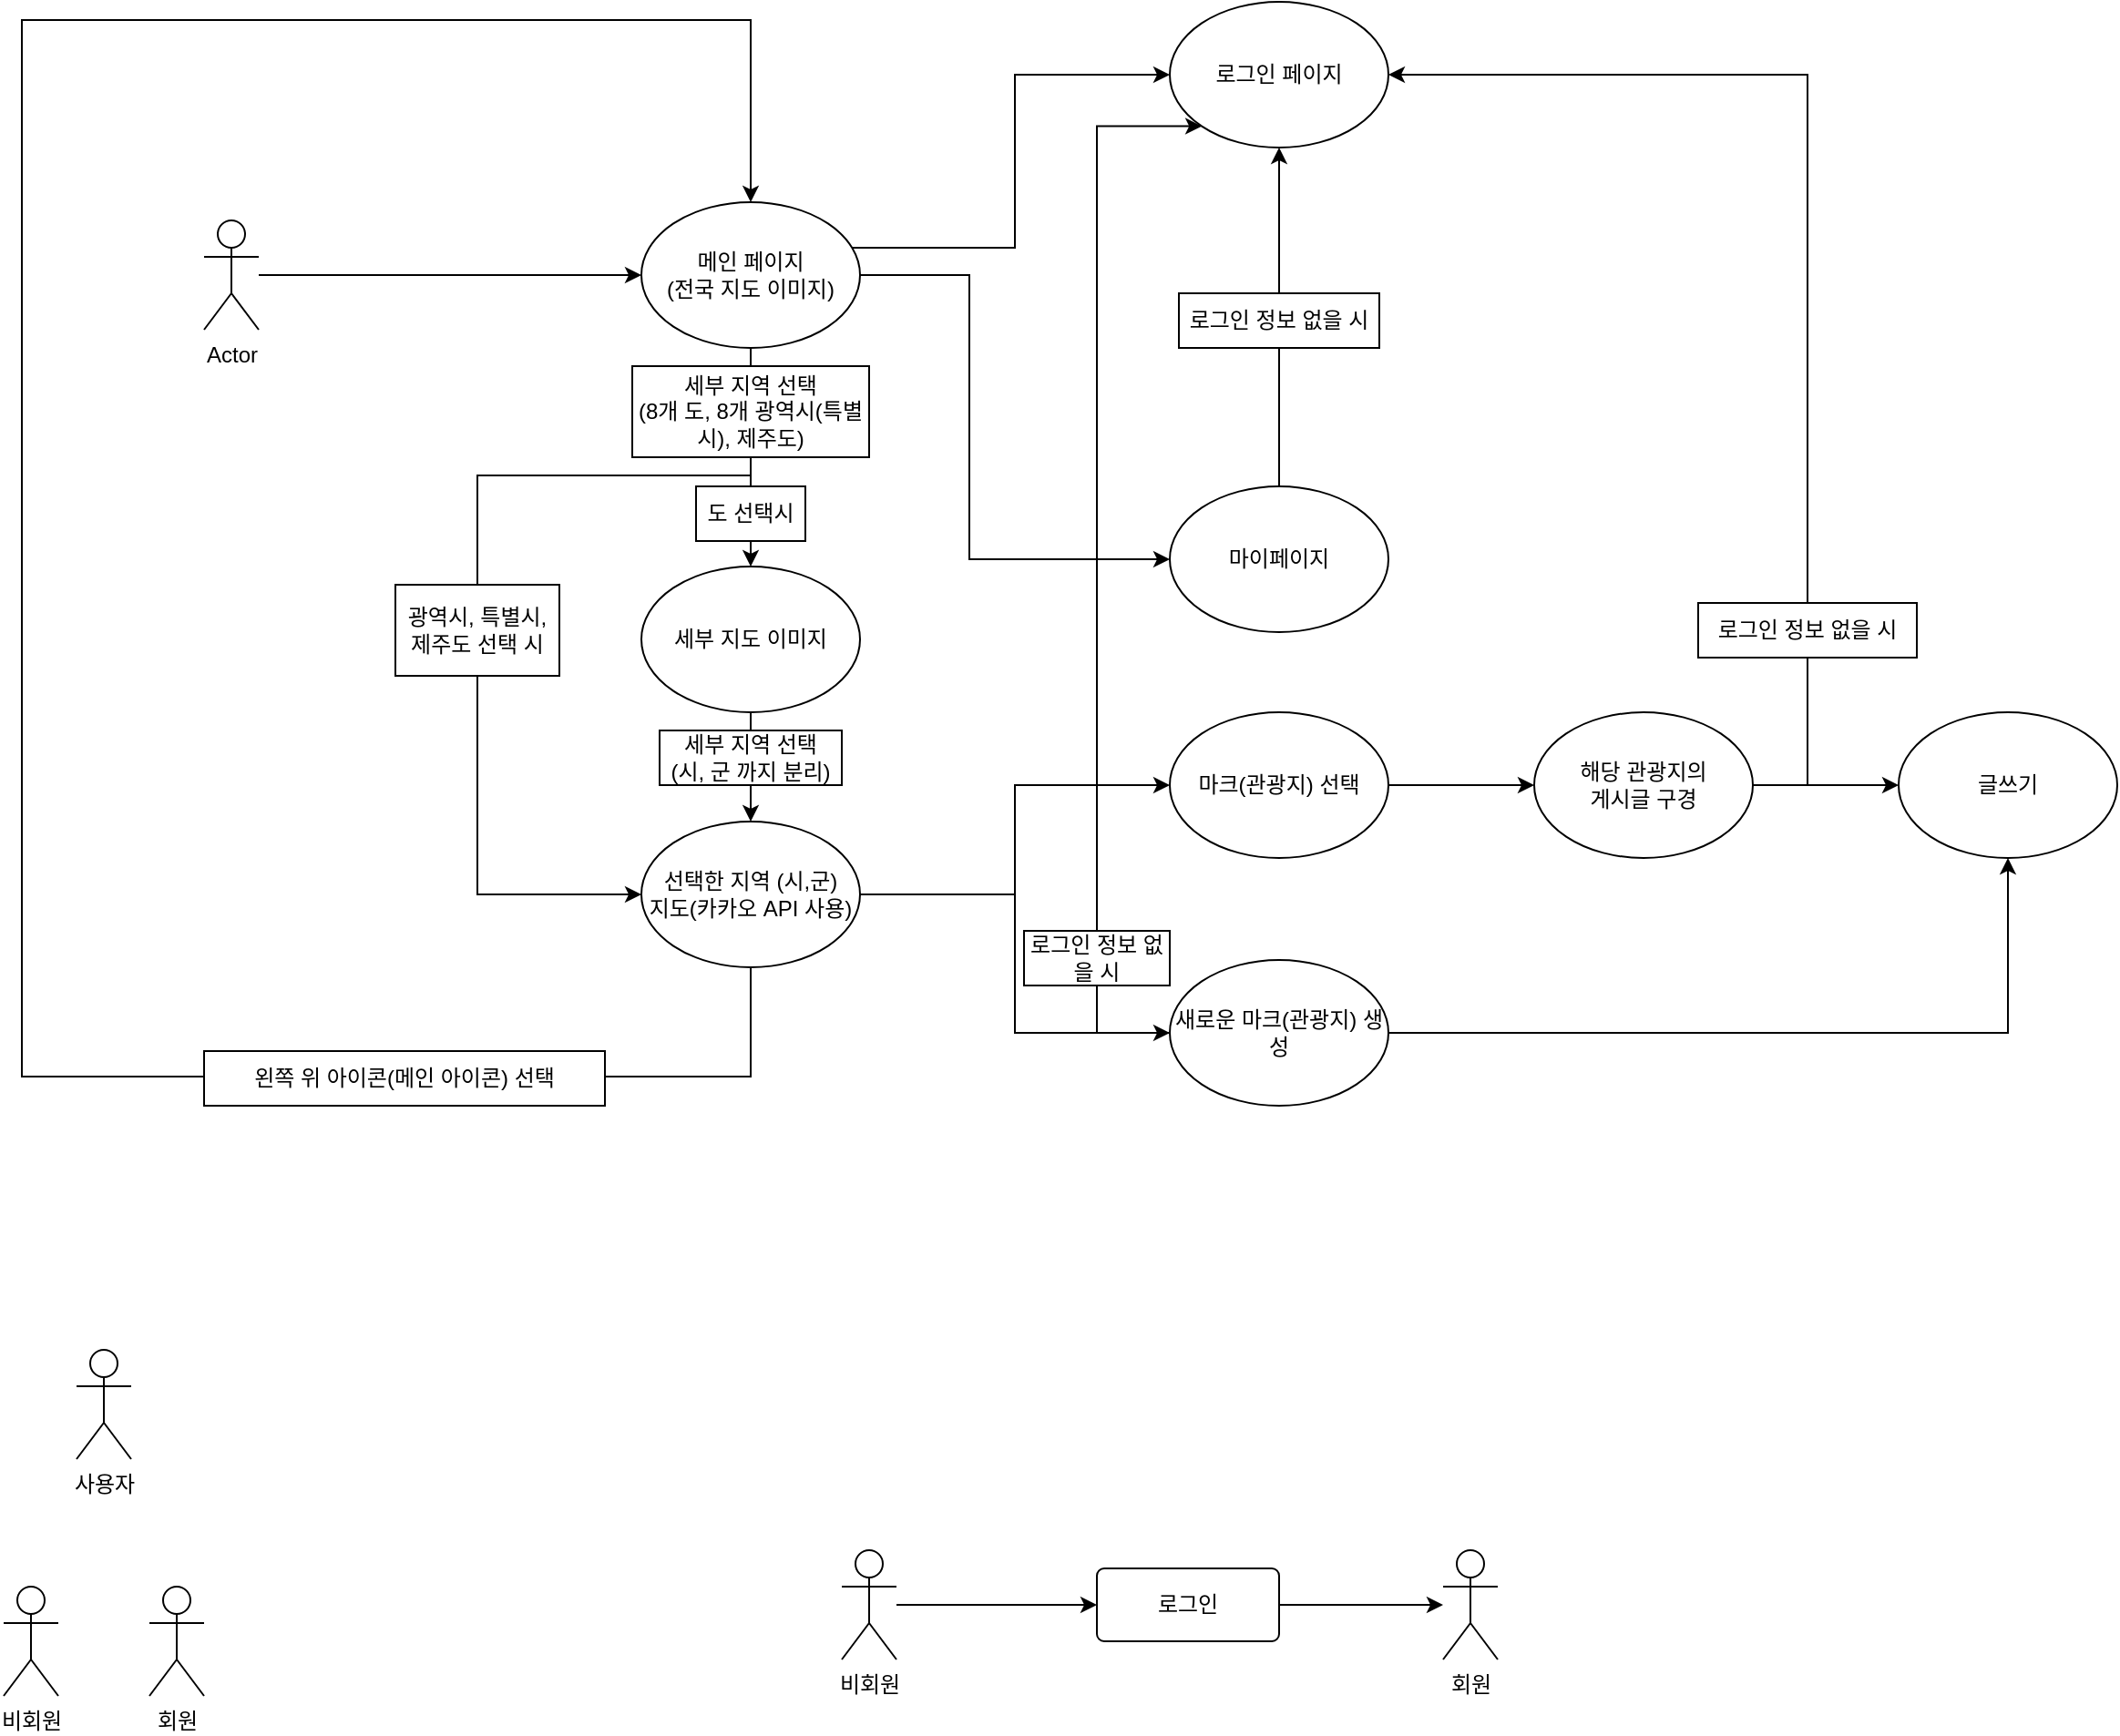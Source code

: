 <mxfile version="21.3.8" type="device">
  <diagram name="페이지-1" id="NS8c8MpVSg3ALZJKuZtI">
    <mxGraphModel dx="1434" dy="756" grid="1" gridSize="10" guides="1" tooltips="1" connect="1" arrows="1" fold="1" page="1" pageScale="1" pageWidth="1654" pageHeight="2336" math="0" shadow="0">
      <root>
        <mxCell id="0" />
        <mxCell id="1" parent="0" />
        <mxCell id="4Xy0U8kn-G6CAsoUGtmP-65" style="edgeStyle=orthogonalEdgeStyle;rounded=0;orthogonalLoop=1;jettySize=auto;html=1;entryX=0;entryY=0.5;entryDx=0;entryDy=0;" parent="1" source="4Xy0U8kn-G6CAsoUGtmP-51" target="4Xy0U8kn-G6CAsoUGtmP-52" edge="1">
          <mxGeometry relative="1" as="geometry" />
        </mxCell>
        <mxCell id="4Xy0U8kn-G6CAsoUGtmP-51" value="Actor" style="shape=umlActor;verticalLabelPosition=bottom;verticalAlign=top;html=1;outlineConnect=0;" parent="1" vertex="1">
          <mxGeometry x="190" y="180" width="30" height="60" as="geometry" />
        </mxCell>
        <mxCell id="4Xy0U8kn-G6CAsoUGtmP-56" style="edgeStyle=orthogonalEdgeStyle;rounded=0;orthogonalLoop=1;jettySize=auto;html=1;entryX=0;entryY=0.5;entryDx=0;entryDy=0;exitX=0.95;exitY=0.313;exitDx=0;exitDy=0;exitPerimeter=0;" parent="1" source="4Xy0U8kn-G6CAsoUGtmP-52" target="4Xy0U8kn-G6CAsoUGtmP-53" edge="1">
          <mxGeometry relative="1" as="geometry" />
        </mxCell>
        <mxCell id="4Xy0U8kn-G6CAsoUGtmP-61" style="edgeStyle=orthogonalEdgeStyle;rounded=0;orthogonalLoop=1;jettySize=auto;html=1;" parent="1" source="4Xy0U8kn-G6CAsoUGtmP-52" target="4Xy0U8kn-G6CAsoUGtmP-60" edge="1">
          <mxGeometry relative="1" as="geometry" />
        </mxCell>
        <mxCell id="4Xy0U8kn-G6CAsoUGtmP-62" style="edgeStyle=orthogonalEdgeStyle;rounded=0;orthogonalLoop=1;jettySize=auto;html=1;exitX=1;exitY=0.5;exitDx=0;exitDy=0;entryX=0;entryY=0.5;entryDx=0;entryDy=0;" parent="1" source="4Xy0U8kn-G6CAsoUGtmP-52" target="4Xy0U8kn-G6CAsoUGtmP-59" edge="1">
          <mxGeometry relative="1" as="geometry">
            <Array as="points">
              <mxPoint x="610" y="210" />
              <mxPoint x="610" y="366" />
            </Array>
          </mxGeometry>
        </mxCell>
        <mxCell id="4Xy0U8kn-G6CAsoUGtmP-70" style="edgeStyle=orthogonalEdgeStyle;rounded=0;orthogonalLoop=1;jettySize=auto;html=1;entryX=0;entryY=0.5;entryDx=0;entryDy=0;" parent="1" source="4Xy0U8kn-G6CAsoUGtmP-52" target="4Xy0U8kn-G6CAsoUGtmP-68" edge="1">
          <mxGeometry relative="1" as="geometry">
            <Array as="points">
              <mxPoint x="490" y="320" />
              <mxPoint x="340" y="320" />
              <mxPoint x="340" y="550" />
            </Array>
          </mxGeometry>
        </mxCell>
        <mxCell id="4Xy0U8kn-G6CAsoUGtmP-52" value="메인 페이지&lt;br&gt;(전국 지도 이미지)" style="ellipse;whiteSpace=wrap;html=1;" parent="1" vertex="1">
          <mxGeometry x="430" y="170" width="120" height="80" as="geometry" />
        </mxCell>
        <mxCell id="4Xy0U8kn-G6CAsoUGtmP-53" value="로그인 페이지" style="ellipse;whiteSpace=wrap;html=1;" parent="1" vertex="1">
          <mxGeometry x="720" y="60" width="120" height="80" as="geometry" />
        </mxCell>
        <mxCell id="4Xy0U8kn-G6CAsoUGtmP-63" style="edgeStyle=orthogonalEdgeStyle;rounded=0;orthogonalLoop=1;jettySize=auto;html=1;entryX=0.5;entryY=1;entryDx=0;entryDy=0;exitX=0.5;exitY=0;exitDx=0;exitDy=0;" parent="1" source="4Xy0U8kn-G6CAsoUGtmP-59" target="4Xy0U8kn-G6CAsoUGtmP-53" edge="1">
          <mxGeometry relative="1" as="geometry" />
        </mxCell>
        <mxCell id="4Xy0U8kn-G6CAsoUGtmP-59" value="마이페이지" style="ellipse;whiteSpace=wrap;html=1;" parent="1" vertex="1">
          <mxGeometry x="720" y="326" width="120" height="80" as="geometry" />
        </mxCell>
        <mxCell id="4Xy0U8kn-G6CAsoUGtmP-67" style="edgeStyle=orthogonalEdgeStyle;rounded=0;orthogonalLoop=1;jettySize=auto;html=1;entryX=0.5;entryY=0;entryDx=0;entryDy=0;" parent="1" source="4Xy0U8kn-G6CAsoUGtmP-60" target="4Xy0U8kn-G6CAsoUGtmP-68" edge="1">
          <mxGeometry relative="1" as="geometry">
            <mxPoint x="490" y="500" as="targetPoint" />
          </mxGeometry>
        </mxCell>
        <mxCell id="4Xy0U8kn-G6CAsoUGtmP-60" value="세부 지도 이미지" style="ellipse;whiteSpace=wrap;html=1;" parent="1" vertex="1">
          <mxGeometry x="430" y="370" width="120" height="80" as="geometry" />
        </mxCell>
        <mxCell id="4Xy0U8kn-G6CAsoUGtmP-66" value="세부 지역 선택&lt;br&gt;(8개 도, 8개 광역시(특별시), 제주도)" style="text;html=1;strokeColor=default;fillColor=default;align=center;verticalAlign=middle;whiteSpace=wrap;rounded=0;" parent="1" vertex="1">
          <mxGeometry x="425" y="260" width="130" height="50" as="geometry" />
        </mxCell>
        <mxCell id="4Xy0U8kn-G6CAsoUGtmP-75" style="edgeStyle=orthogonalEdgeStyle;rounded=0;orthogonalLoop=1;jettySize=auto;html=1;entryX=0.5;entryY=0;entryDx=0;entryDy=0;exitX=0.5;exitY=1;exitDx=0;exitDy=0;" parent="1" source="4Xy0U8kn-G6CAsoUGtmP-68" target="4Xy0U8kn-G6CAsoUGtmP-52" edge="1">
          <mxGeometry relative="1" as="geometry">
            <Array as="points">
              <mxPoint x="490" y="650" />
              <mxPoint x="90" y="650" />
              <mxPoint x="90" y="70" />
              <mxPoint x="490" y="70" />
            </Array>
          </mxGeometry>
        </mxCell>
        <mxCell id="4Xy0U8kn-G6CAsoUGtmP-78" style="edgeStyle=orthogonalEdgeStyle;rounded=0;orthogonalLoop=1;jettySize=auto;html=1;entryX=0;entryY=0.5;entryDx=0;entryDy=0;" parent="1" source="4Xy0U8kn-G6CAsoUGtmP-68" target="4Xy0U8kn-G6CAsoUGtmP-77" edge="1">
          <mxGeometry relative="1" as="geometry" />
        </mxCell>
        <mxCell id="4Xy0U8kn-G6CAsoUGtmP-81" style="edgeStyle=orthogonalEdgeStyle;rounded=0;orthogonalLoop=1;jettySize=auto;html=1;entryX=0;entryY=0.5;entryDx=0;entryDy=0;" parent="1" source="4Xy0U8kn-G6CAsoUGtmP-68" target="4Xy0U8kn-G6CAsoUGtmP-80" edge="1">
          <mxGeometry relative="1" as="geometry" />
        </mxCell>
        <mxCell id="4Xy0U8kn-G6CAsoUGtmP-68" value="선택한 지역 (시,군) &lt;br&gt;지도(카카오 API 사용)" style="ellipse;whiteSpace=wrap;html=1;" parent="1" vertex="1">
          <mxGeometry x="430" y="510" width="120" height="80" as="geometry" />
        </mxCell>
        <mxCell id="4Xy0U8kn-G6CAsoUGtmP-69" value="세부 지역 선택&lt;br&gt;(시, 군 까지 분리)" style="text;html=1;strokeColor=default;fillColor=default;align=center;verticalAlign=middle;whiteSpace=wrap;rounded=0;" parent="1" vertex="1">
          <mxGeometry x="440" y="460" width="100" height="30" as="geometry" />
        </mxCell>
        <mxCell id="4Xy0U8kn-G6CAsoUGtmP-72" value="광역시, 특별시, 제주도 선택 시" style="text;html=1;strokeColor=default;fillColor=default;align=center;verticalAlign=middle;whiteSpace=wrap;rounded=0;" parent="1" vertex="1">
          <mxGeometry x="295" y="380" width="90" height="50" as="geometry" />
        </mxCell>
        <mxCell id="4Xy0U8kn-G6CAsoUGtmP-74" value="도 선택시" style="text;html=1;strokeColor=default;fillColor=default;align=center;verticalAlign=middle;whiteSpace=wrap;rounded=0;" parent="1" vertex="1">
          <mxGeometry x="460" y="326" width="60" height="30" as="geometry" />
        </mxCell>
        <mxCell id="4Xy0U8kn-G6CAsoUGtmP-76" value="왼쪽 위 아이콘(메인 아이콘) 선택" style="text;html=1;strokeColor=default;fillColor=default;align=center;verticalAlign=middle;whiteSpace=wrap;rounded=0;" parent="1" vertex="1">
          <mxGeometry x="190" y="636" width="220" height="30" as="geometry" />
        </mxCell>
        <mxCell id="4Xy0U8kn-G6CAsoUGtmP-84" value="" style="edgeStyle=orthogonalEdgeStyle;rounded=0;orthogonalLoop=1;jettySize=auto;html=1;" parent="1" source="4Xy0U8kn-G6CAsoUGtmP-77" target="4Xy0U8kn-G6CAsoUGtmP-83" edge="1">
          <mxGeometry relative="1" as="geometry" />
        </mxCell>
        <mxCell id="4Xy0U8kn-G6CAsoUGtmP-77" value="마크(관광지) 선택" style="ellipse;whiteSpace=wrap;html=1;" parent="1" vertex="1">
          <mxGeometry x="720" y="450" width="120" height="80" as="geometry" />
        </mxCell>
        <mxCell id="4Xy0U8kn-G6CAsoUGtmP-79" value="로그인 정보 없을 시" style="text;html=1;strokeColor=default;fillColor=default;align=center;verticalAlign=middle;whiteSpace=wrap;rounded=0;" parent="1" vertex="1">
          <mxGeometry x="725" y="220" width="110" height="30" as="geometry" />
        </mxCell>
        <mxCell id="4Xy0U8kn-G6CAsoUGtmP-90" style="edgeStyle=orthogonalEdgeStyle;rounded=0;orthogonalLoop=1;jettySize=auto;html=1;entryX=0;entryY=1;entryDx=0;entryDy=0;exitX=0;exitY=0.5;exitDx=0;exitDy=0;" parent="1" source="4Xy0U8kn-G6CAsoUGtmP-80" target="4Xy0U8kn-G6CAsoUGtmP-53" edge="1">
          <mxGeometry relative="1" as="geometry">
            <Array as="points">
              <mxPoint x="680" y="626" />
              <mxPoint x="680" y="128" />
            </Array>
          </mxGeometry>
        </mxCell>
        <mxCell id="4Xy0U8kn-G6CAsoUGtmP-93" style="edgeStyle=orthogonalEdgeStyle;rounded=0;orthogonalLoop=1;jettySize=auto;html=1;entryX=0.5;entryY=1;entryDx=0;entryDy=0;" parent="1" source="4Xy0U8kn-G6CAsoUGtmP-80" target="4Xy0U8kn-G6CAsoUGtmP-85" edge="1">
          <mxGeometry relative="1" as="geometry" />
        </mxCell>
        <mxCell id="4Xy0U8kn-G6CAsoUGtmP-80" value="새로운 마크(관광지) 생성" style="ellipse;whiteSpace=wrap;html=1;" parent="1" vertex="1">
          <mxGeometry x="720" y="586" width="120" height="80" as="geometry" />
        </mxCell>
        <mxCell id="4Xy0U8kn-G6CAsoUGtmP-86" value="" style="edgeStyle=orthogonalEdgeStyle;rounded=0;orthogonalLoop=1;jettySize=auto;html=1;" parent="1" source="4Xy0U8kn-G6CAsoUGtmP-83" target="4Xy0U8kn-G6CAsoUGtmP-85" edge="1">
          <mxGeometry relative="1" as="geometry" />
        </mxCell>
        <mxCell id="4Xy0U8kn-G6CAsoUGtmP-87" style="edgeStyle=orthogonalEdgeStyle;rounded=0;orthogonalLoop=1;jettySize=auto;html=1;entryX=1;entryY=0.5;entryDx=0;entryDy=0;" parent="1" source="4Xy0U8kn-G6CAsoUGtmP-83" target="4Xy0U8kn-G6CAsoUGtmP-53" edge="1">
          <mxGeometry relative="1" as="geometry">
            <Array as="points">
              <mxPoint x="1070" y="490" />
              <mxPoint x="1070" y="100" />
            </Array>
          </mxGeometry>
        </mxCell>
        <mxCell id="4Xy0U8kn-G6CAsoUGtmP-83" value="해당 관광지의 &lt;br&gt;게시글 구경" style="ellipse;whiteSpace=wrap;html=1;" parent="1" vertex="1">
          <mxGeometry x="920" y="450" width="120" height="80" as="geometry" />
        </mxCell>
        <mxCell id="4Xy0U8kn-G6CAsoUGtmP-85" value="글쓰기" style="ellipse;whiteSpace=wrap;html=1;" parent="1" vertex="1">
          <mxGeometry x="1120" y="450" width="120" height="80" as="geometry" />
        </mxCell>
        <mxCell id="4Xy0U8kn-G6CAsoUGtmP-88" value="로그인 정보 없을 시" style="text;html=1;strokeColor=default;fillColor=default;align=center;verticalAlign=middle;whiteSpace=wrap;rounded=0;" parent="1" vertex="1">
          <mxGeometry x="1010" y="390" width="120" height="30" as="geometry" />
        </mxCell>
        <mxCell id="4Xy0U8kn-G6CAsoUGtmP-92" value="로그인 정보 없을 시" style="text;html=1;strokeColor=default;fillColor=default;align=center;verticalAlign=middle;whiteSpace=wrap;rounded=0;" parent="1" vertex="1">
          <mxGeometry x="640" y="570" width="80" height="30" as="geometry" />
        </mxCell>
        <mxCell id="Dq24ovJOLTswOUM4bfHT-2" value="비회원" style="shape=umlActor;verticalLabelPosition=bottom;verticalAlign=top;html=1;outlineConnect=0;" vertex="1" parent="1">
          <mxGeometry x="80" y="930" width="30" height="60" as="geometry" />
        </mxCell>
        <mxCell id="Dq24ovJOLTswOUM4bfHT-3" value="사용자" style="shape=umlActor;verticalLabelPosition=bottom;verticalAlign=top;html=1;outlineConnect=0;" vertex="1" parent="1">
          <mxGeometry x="120" y="800" width="30" height="60" as="geometry" />
        </mxCell>
        <mxCell id="Dq24ovJOLTswOUM4bfHT-5" value="회원" style="shape=umlActor;verticalLabelPosition=bottom;verticalAlign=top;html=1;outlineConnect=0;" vertex="1" parent="1">
          <mxGeometry x="160" y="930" width="30" height="60" as="geometry" />
        </mxCell>
        <mxCell id="Dq24ovJOLTswOUM4bfHT-7" value="회원" style="shape=umlActor;verticalLabelPosition=bottom;verticalAlign=top;html=1;outlineConnect=0;" vertex="1" parent="1">
          <mxGeometry x="870" y="910" width="30" height="60" as="geometry" />
        </mxCell>
        <mxCell id="Dq24ovJOLTswOUM4bfHT-12" style="edgeStyle=orthogonalEdgeStyle;rounded=0;orthogonalLoop=1;jettySize=auto;html=1;" edge="1" parent="1" source="Dq24ovJOLTswOUM4bfHT-8" target="Dq24ovJOLTswOUM4bfHT-7">
          <mxGeometry relative="1" as="geometry" />
        </mxCell>
        <mxCell id="Dq24ovJOLTswOUM4bfHT-8" value="로그인" style="rounded=1;arcSize=10;whiteSpace=wrap;html=1;align=center;" vertex="1" parent="1">
          <mxGeometry x="680" y="920" width="100" height="40" as="geometry" />
        </mxCell>
        <mxCell id="Dq24ovJOLTswOUM4bfHT-11" style="edgeStyle=orthogonalEdgeStyle;rounded=0;orthogonalLoop=1;jettySize=auto;html=1;" edge="1" parent="1" source="Dq24ovJOLTswOUM4bfHT-10" target="Dq24ovJOLTswOUM4bfHT-8">
          <mxGeometry relative="1" as="geometry" />
        </mxCell>
        <mxCell id="Dq24ovJOLTswOUM4bfHT-10" value="비회원" style="shape=umlActor;verticalLabelPosition=bottom;verticalAlign=top;html=1;outlineConnect=0;" vertex="1" parent="1">
          <mxGeometry x="540" y="910" width="30" height="60" as="geometry" />
        </mxCell>
      </root>
    </mxGraphModel>
  </diagram>
</mxfile>
